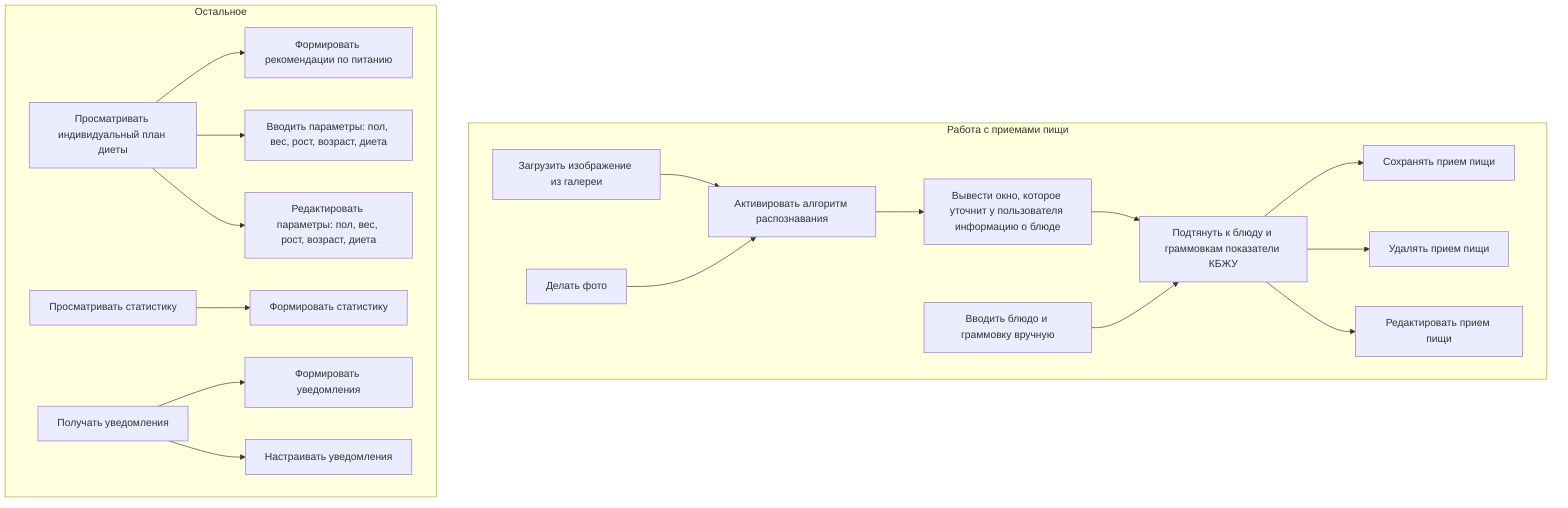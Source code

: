 graph 

subgraph Работа с приемами пищи
    UploadImage[Загрузить изображение из галереи] --> ActivateAlgo[Активировать алгоритм распознавания]
    PickImage[Делать фото] --> ActivateAlgo
    ActivateAlgo -->CorrectionDishForm[Вывести окно, которое уточнит у пользователя информацию о блюде]
    CorrectionDishForm --> InformDish[Подтянуть к блюду и граммовкам показатели КБЖУ]
    InputDishForm[Вводить блюдо и граммовку вручную]--> InformDish
    InformDish --> SaveDish[Сохранять прием пищи]
    InformDish --> DelDish[Удалять прием пищи]
    InformDish --> EditDish[Редактировать прием пищи]
end
subgraph Остальное
    VievRecomendDiet[Просматривать индивидуальный план диеты] --> CreateRecomendDiet[Формировать рекомендации по питанию]
    VievStats[Просматривать статистику]--> CreateStats[Формировать статистику]
    GetNotifications[Получать уведомления] --> CreateNotifications[Формировать уведомления]
    VievRecomendDiet --> InputProfileInfo[Вводить параметры: пол, вес, рост, возраст, диета]
    VievRecomendDiet --> EditProfileInfo[Редактировать параметры: пол, вес, рост, возраст, диета]
    GetNotifications --> EditNotifications[Настраивать уведомления]
end